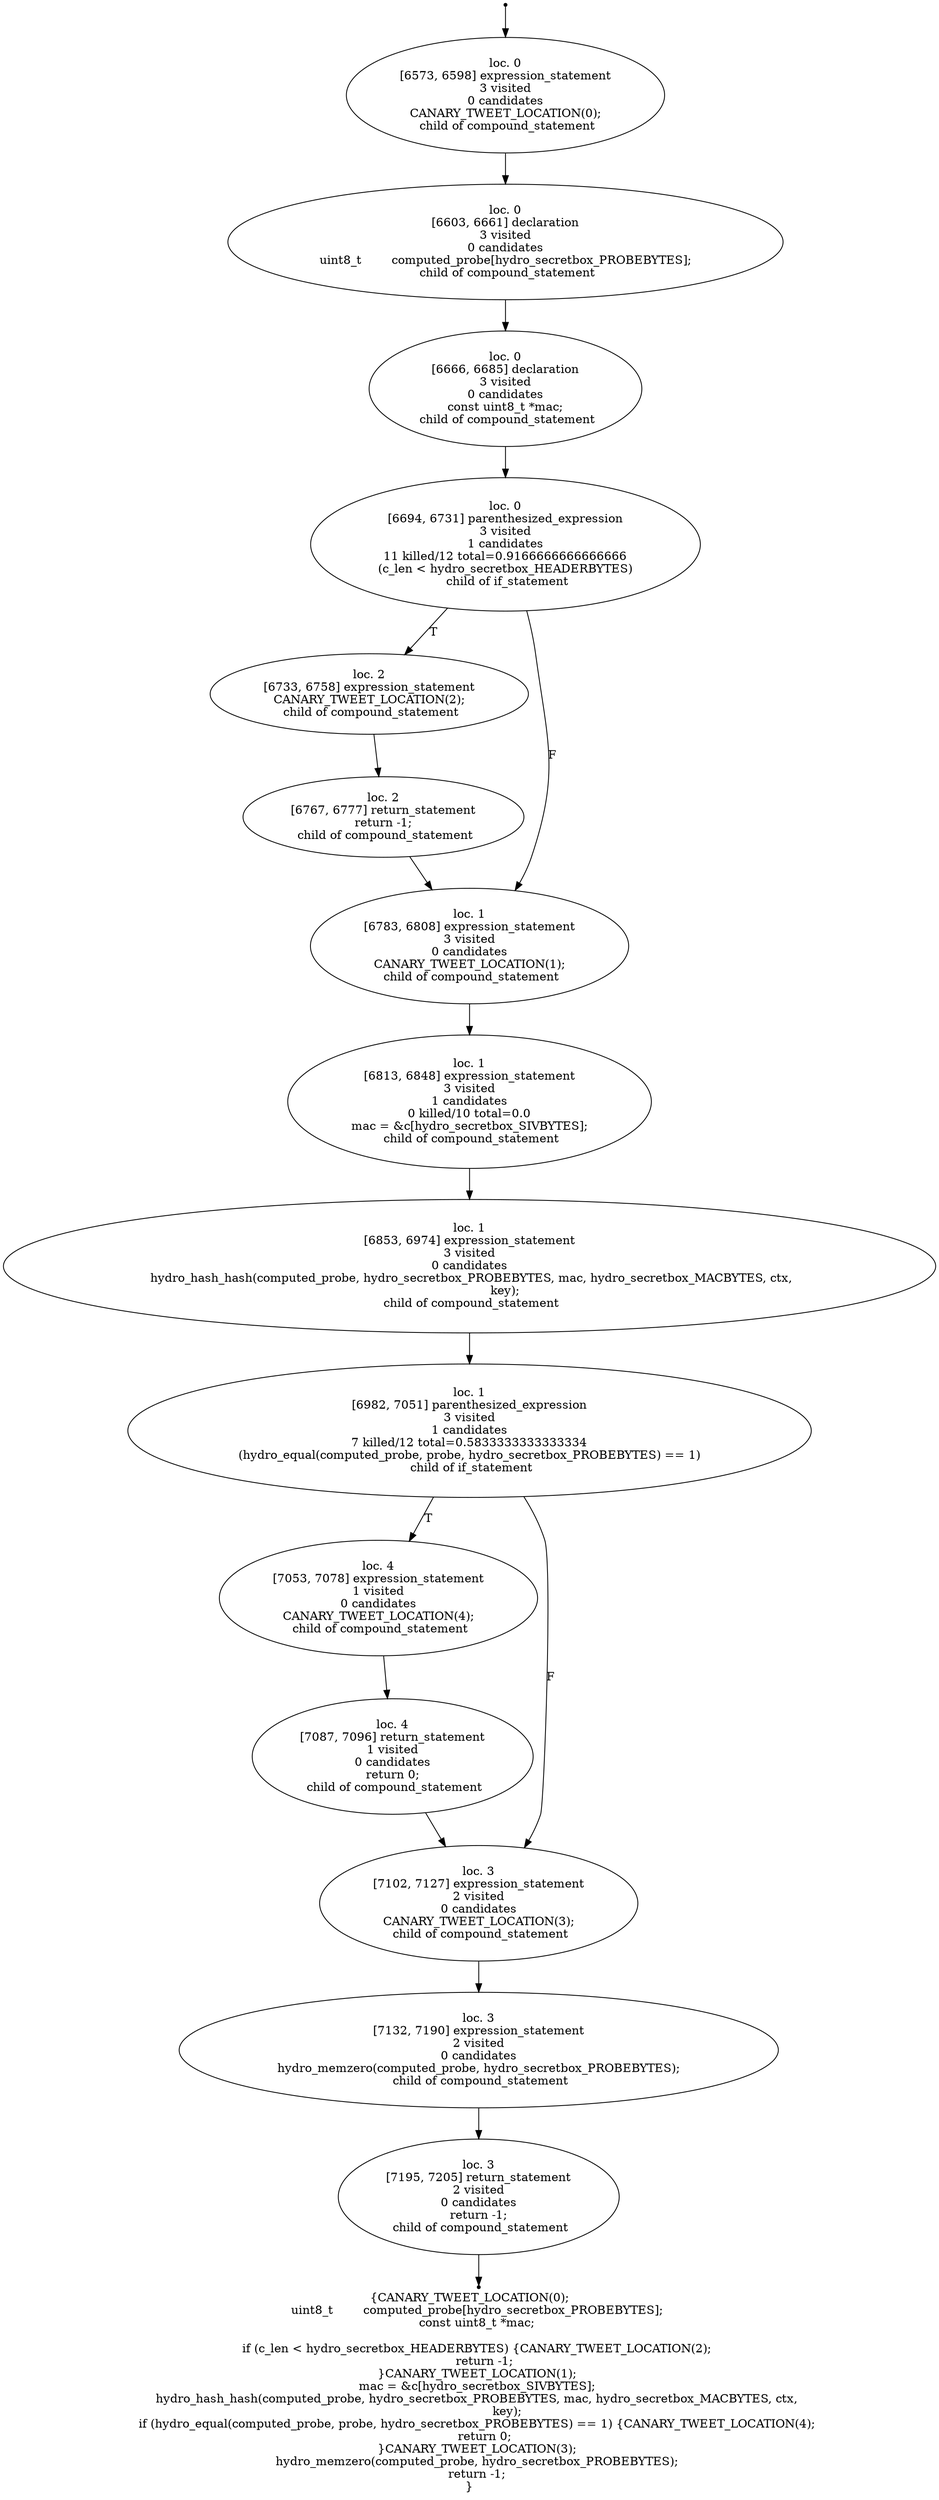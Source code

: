 digraph hydro_secretbox_probe_verify_localised_7 {
	initial [shape=point]
	initial -> "loc. 0
[6573, 6598] expression_statement
3 visited
0 candidates
 CANARY_TWEET_LOCATION(0); 
 child of compound_statement"
	final [shape=point]
	"loc. 3
[7195, 7205] return_statement
2 visited
0 candidates
 return -1; 
 child of compound_statement" -> final
	"loc. 0
[6573, 6598] expression_statement
3 visited
0 candidates
 CANARY_TWEET_LOCATION(0); 
 child of compound_statement"
	"loc. 0
[6573, 6598] expression_statement
3 visited
0 candidates
 CANARY_TWEET_LOCATION(0); 
 child of compound_statement" -> "loc. 0
[6603, 6661] declaration
3 visited
0 candidates
 uint8_t        computed_probe[hydro_secretbox_PROBEBYTES]; 
 child of compound_statement"
	"loc. 0
[6603, 6661] declaration
3 visited
0 candidates
 uint8_t        computed_probe[hydro_secretbox_PROBEBYTES]; 
 child of compound_statement"
	"loc. 0
[6603, 6661] declaration
3 visited
0 candidates
 uint8_t        computed_probe[hydro_secretbox_PROBEBYTES]; 
 child of compound_statement" -> "loc. 0
[6666, 6685] declaration
3 visited
0 candidates
 const uint8_t *mac; 
 child of compound_statement"
	"loc. 0
[6666, 6685] declaration
3 visited
0 candidates
 const uint8_t *mac; 
 child of compound_statement"
	"loc. 0
[6666, 6685] declaration
3 visited
0 candidates
 const uint8_t *mac; 
 child of compound_statement" -> "loc. 0
[6694, 6731] parenthesized_expression
3 visited
1 candidates
11 killed/12 total=0.9166666666666666
 (c_len < hydro_secretbox_HEADERBYTES) 
 child of if_statement"
	"loc. 0
[6694, 6731] parenthesized_expression
3 visited
1 candidates
11 killed/12 total=0.9166666666666666
 (c_len < hydro_secretbox_HEADERBYTES) 
 child of if_statement"
	"loc. 0
[6694, 6731] parenthesized_expression
3 visited
1 candidates
11 killed/12 total=0.9166666666666666
 (c_len < hydro_secretbox_HEADERBYTES) 
 child of if_statement" -> "loc. 2
[6733, 6758] expression_statement
 CANARY_TWEET_LOCATION(2); 
 child of compound_statement" [label=T]
	"loc. 0
[6694, 6731] parenthesized_expression
3 visited
1 candidates
11 killed/12 total=0.9166666666666666
 (c_len < hydro_secretbox_HEADERBYTES) 
 child of if_statement" -> "loc. 1
[6783, 6808] expression_statement
3 visited
0 candidates
 CANARY_TWEET_LOCATION(1); 
 child of compound_statement" [label=F]
	"loc. 2
[6733, 6758] expression_statement
 CANARY_TWEET_LOCATION(2); 
 child of compound_statement"
	"loc. 2
[6733, 6758] expression_statement
 CANARY_TWEET_LOCATION(2); 
 child of compound_statement" -> "loc. 2
[6767, 6777] return_statement
 return -1; 
 child of compound_statement"
	"loc. 1
[6783, 6808] expression_statement
3 visited
0 candidates
 CANARY_TWEET_LOCATION(1); 
 child of compound_statement"
	"loc. 1
[6783, 6808] expression_statement
3 visited
0 candidates
 CANARY_TWEET_LOCATION(1); 
 child of compound_statement" -> "loc. 1
[6813, 6848] expression_statement
3 visited
1 candidates
0 killed/10 total=0.0
 mac = &c[hydro_secretbox_SIVBYTES]; 
 child of compound_statement"
	"loc. 2
[6767, 6777] return_statement
 return -1; 
 child of compound_statement"
	"loc. 2
[6767, 6777] return_statement
 return -1; 
 child of compound_statement" -> "loc. 1
[6783, 6808] expression_statement
3 visited
0 candidates
 CANARY_TWEET_LOCATION(1); 
 child of compound_statement"
	"loc. 1
[6813, 6848] expression_statement
3 visited
1 candidates
0 killed/10 total=0.0
 mac = &c[hydro_secretbox_SIVBYTES]; 
 child of compound_statement"
	"loc. 1
[6813, 6848] expression_statement
3 visited
1 candidates
0 killed/10 total=0.0
 mac = &c[hydro_secretbox_SIVBYTES]; 
 child of compound_statement" -> "loc. 1
[6853, 6974] expression_statement
3 visited
0 candidates
 hydro_hash_hash(computed_probe, hydro_secretbox_PROBEBYTES, mac, hydro_secretbox_MACBYTES, ctx,
                    key); 
 child of compound_statement"
	"loc. 1
[6853, 6974] expression_statement
3 visited
0 candidates
 hydro_hash_hash(computed_probe, hydro_secretbox_PROBEBYTES, mac, hydro_secretbox_MACBYTES, ctx,
                    key); 
 child of compound_statement"
	"loc. 1
[6853, 6974] expression_statement
3 visited
0 candidates
 hydro_hash_hash(computed_probe, hydro_secretbox_PROBEBYTES, mac, hydro_secretbox_MACBYTES, ctx,
                    key); 
 child of compound_statement" -> "loc. 1
[6982, 7051] parenthesized_expression
3 visited
1 candidates
7 killed/12 total=0.5833333333333334
 (hydro_equal(computed_probe, probe, hydro_secretbox_PROBEBYTES) == 1) 
 child of if_statement"
	"loc. 1
[6982, 7051] parenthesized_expression
3 visited
1 candidates
7 killed/12 total=0.5833333333333334
 (hydro_equal(computed_probe, probe, hydro_secretbox_PROBEBYTES) == 1) 
 child of if_statement"
	"loc. 1
[6982, 7051] parenthesized_expression
3 visited
1 candidates
7 killed/12 total=0.5833333333333334
 (hydro_equal(computed_probe, probe, hydro_secretbox_PROBEBYTES) == 1) 
 child of if_statement" -> "loc. 4
[7053, 7078] expression_statement
1 visited
0 candidates
 CANARY_TWEET_LOCATION(4); 
 child of compound_statement" [label=T]
	"loc. 1
[6982, 7051] parenthesized_expression
3 visited
1 candidates
7 killed/12 total=0.5833333333333334
 (hydro_equal(computed_probe, probe, hydro_secretbox_PROBEBYTES) == 1) 
 child of if_statement" -> "loc. 3
[7102, 7127] expression_statement
2 visited
0 candidates
 CANARY_TWEET_LOCATION(3); 
 child of compound_statement" [label=F]
	"loc. 4
[7053, 7078] expression_statement
1 visited
0 candidates
 CANARY_TWEET_LOCATION(4); 
 child of compound_statement"
	"loc. 4
[7053, 7078] expression_statement
1 visited
0 candidates
 CANARY_TWEET_LOCATION(4); 
 child of compound_statement" -> "loc. 4
[7087, 7096] return_statement
1 visited
0 candidates
 return 0; 
 child of compound_statement"
	"loc. 3
[7102, 7127] expression_statement
2 visited
0 candidates
 CANARY_TWEET_LOCATION(3); 
 child of compound_statement"
	"loc. 3
[7102, 7127] expression_statement
2 visited
0 candidates
 CANARY_TWEET_LOCATION(3); 
 child of compound_statement" -> "loc. 3
[7132, 7190] expression_statement
2 visited
0 candidates
 hydro_memzero(computed_probe, hydro_secretbox_PROBEBYTES); 
 child of compound_statement"
	"loc. 4
[7087, 7096] return_statement
1 visited
0 candidates
 return 0; 
 child of compound_statement"
	"loc. 4
[7087, 7096] return_statement
1 visited
0 candidates
 return 0; 
 child of compound_statement" -> "loc. 3
[7102, 7127] expression_statement
2 visited
0 candidates
 CANARY_TWEET_LOCATION(3); 
 child of compound_statement"
	"loc. 3
[7132, 7190] expression_statement
2 visited
0 candidates
 hydro_memzero(computed_probe, hydro_secretbox_PROBEBYTES); 
 child of compound_statement"
	"loc. 3
[7132, 7190] expression_statement
2 visited
0 candidates
 hydro_memzero(computed_probe, hydro_secretbox_PROBEBYTES); 
 child of compound_statement" -> "loc. 3
[7195, 7205] return_statement
2 visited
0 candidates
 return -1; 
 child of compound_statement"
	"loc. 3
[7195, 7205] return_statement
2 visited
0 candidates
 return -1; 
 child of compound_statement"
	label="{CANARY_TWEET_LOCATION(0);
    uint8_t        computed_probe[hydro_secretbox_PROBEBYTES];
    const uint8_t *mac;

    if (c_len < hydro_secretbox_HEADERBYTES) {CANARY_TWEET_LOCATION(2);
        return -1;
    }CANARY_TWEET_LOCATION(1);
    mac = &c[hydro_secretbox_SIVBYTES];
    hydro_hash_hash(computed_probe, hydro_secretbox_PROBEBYTES, mac, hydro_secretbox_MACBYTES, ctx,
                    key);
    if (hydro_equal(computed_probe, probe, hydro_secretbox_PROBEBYTES) == 1) {CANARY_TWEET_LOCATION(4);
        return 0;
    }CANARY_TWEET_LOCATION(3);
    hydro_memzero(computed_probe, hydro_secretbox_PROBEBYTES);
    return -1;
}"
}
